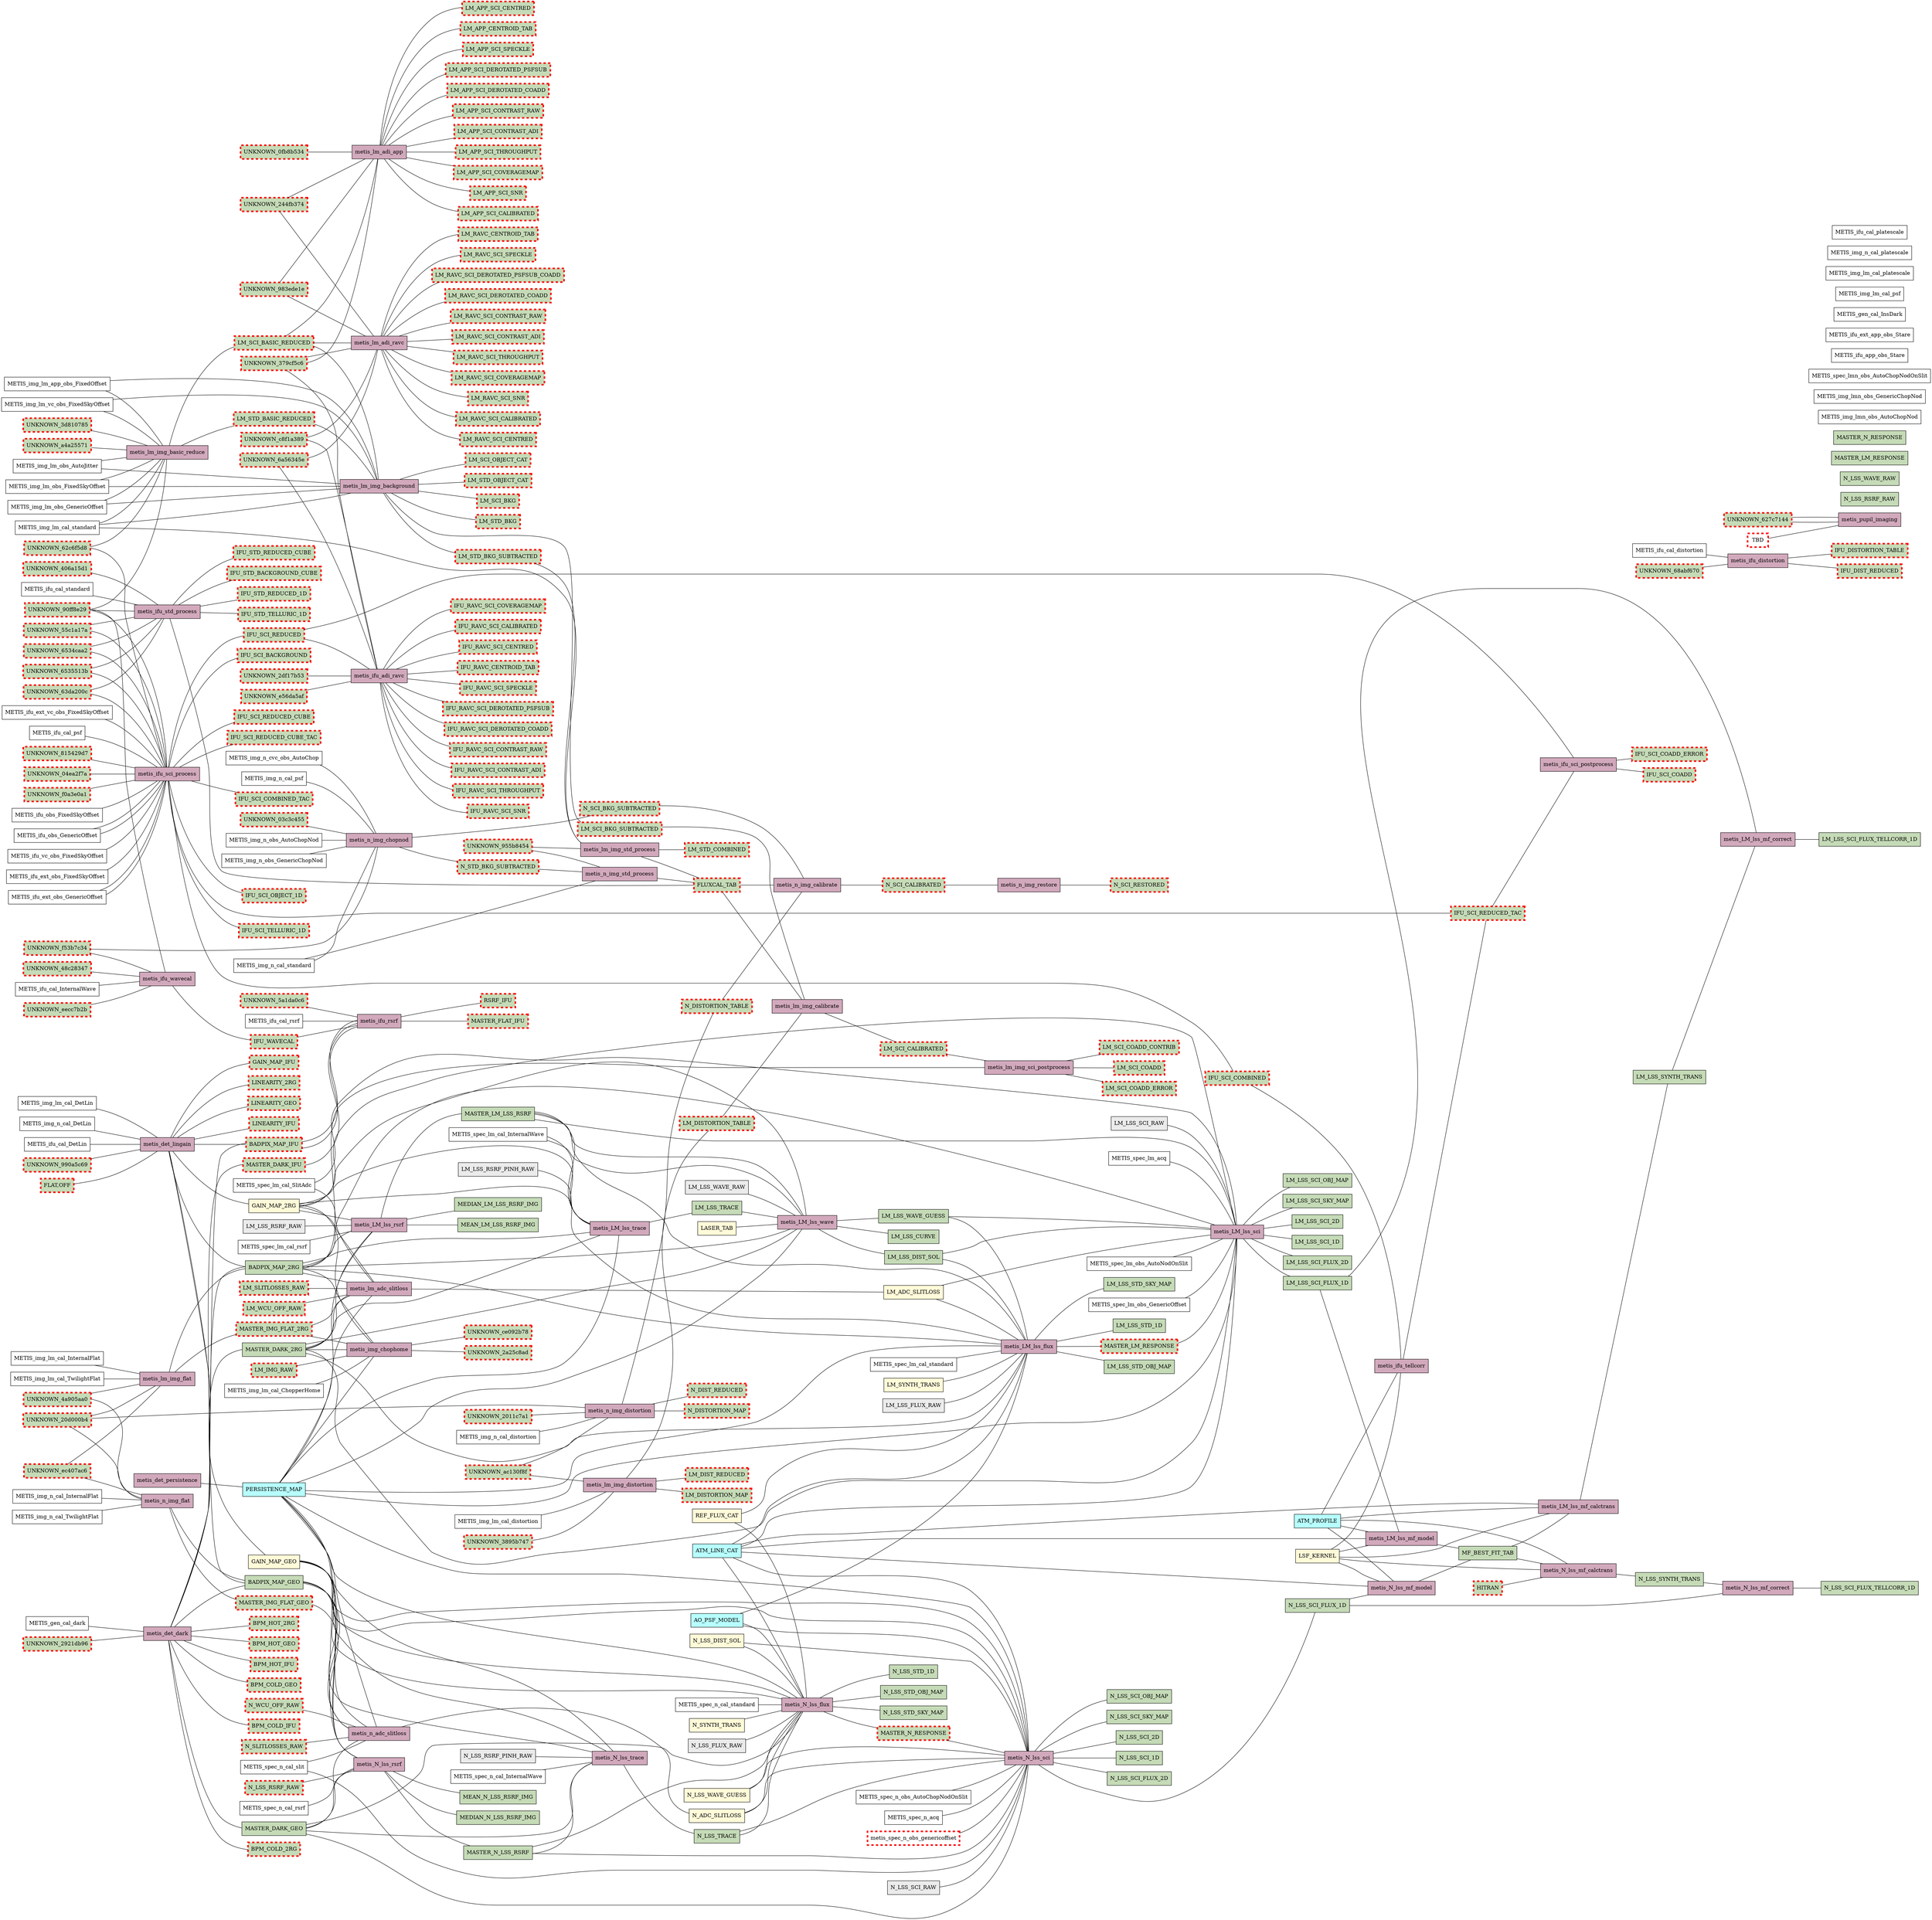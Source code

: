graph METISDPS {

    rankdir=RL

   "metis_lm_adi_ravc" [shape=box, fillcolor="#d2a9bc", style=filled, label="metis_lm_adi_ravc"];
   "metis_lm_adi_app" [shape=box, fillcolor="#d2a9bc", style=filled, label="metis_lm_adi_app"];
   "metis_ifu_adi_ravc" [shape=box, fillcolor="#d2a9bc", style=filled, label="metis_ifu_adi_ravc"];
   "metis_ifu_wavecal" [shape=box, fillcolor="#d2a9bc", style=filled, label="metis_ifu_wavecal"];
   "metis_ifu_rsrf" [shape=box, fillcolor="#d2a9bc", style=filled, label="metis_ifu_rsrf"];
   "metis_ifu_std_process" [shape=box, fillcolor="#d2a9bc", style=filled, label="metis_ifu_std_process"];
   "metis_ifu_sci_process" [shape=box, fillcolor="#d2a9bc", style=filled, label="metis_ifu_sci_process"];
   "metis_ifu_tellcorr" [shape=box, fillcolor="#d2a9bc", style=filled, label="metis_ifu_tellcorr"];
   "metis_ifu_sci_postprocess" [shape=box, fillcolor="#d2a9bc", style=filled, label="metis_ifu_sci_postprocess"];
   "metis_ifu_distortion" [shape=box, fillcolor="#d2a9bc", style=filled, label="metis_ifu_distortion"];
   "metis_lm_lss_rsrf" [shape=box, fillcolor="#d2a9bc", style=filled, label="metis_LM_lss_rsrf"];
   "metis_lm_lss_trace" [shape=box, fillcolor="#d2a9bc", style=filled, label="metis_LM_lss_trace"];
   "metis_lm_lss_wave" [shape=box, fillcolor="#d2a9bc", style=filled, label="metis_LM_lss_wave"];
   "metis_lm_lss_flux" [shape=box, fillcolor="#d2a9bc", style=filled, label="metis_LM_lss_flux"];
   "metis_lm_lss_sci" [shape=box, fillcolor="#d2a9bc", style=filled, label="metis_LM_lss_sci"];
   "metis_lm_lss_mf_model" [shape=box, fillcolor="#d2a9bc", style=filled, label="metis_LM_lss_mf_model"];
   "metis_lm_lss_mf_calctrans" [shape=box, fillcolor="#d2a9bc", style=filled, label="metis_LM_lss_mf_calctrans"];
   "metis_lm_lss_mf_correct" [shape=box, fillcolor="#d2a9bc", style=filled, label="metis_LM_lss_mf_correct"];
   "metis_pupil_imaging" [shape=box, fillcolor="#d2a9bc", style=filled, label="metis_pupil_imaging"];
   "metis_img_chophome" [shape=box, fillcolor="#d2a9bc", style=filled, label="metis_img_chophome"];
   "metis_lm_adc_slitloss" [shape=box, fillcolor="#d2a9bc", style=filled, label="metis_lm_adc_slitloss"];
   "metis_n_adc_slitloss" [shape=box, fillcolor="#d2a9bc", style=filled, label="metis_n_adc_slitloss"];
   "metis_det_lingain" [shape=box, fillcolor="#d2a9bc", style=filled, label="metis_det_lingain"];
   "metis_det_dark" [shape=box, fillcolor="#d2a9bc", style=filled, label="metis_det_dark"];
   "metis_det_persistence" [shape=box, fillcolor="#d2a9bc", style=filled, label="metis_det_persistence"];
   "metis_lm_img_flat" [shape=box, fillcolor="#d2a9bc", style=filled, label="metis_lm_img_flat"];
   "metis_lm_img_basic_reduce" [shape=box, fillcolor="#d2a9bc", style=filled, label="metis_lm_img_basic_reduce"];
   "metis_lm_img_background" [shape=box, fillcolor="#d2a9bc", style=filled, label="metis_lm_img_background"];
   "metis_lm_img_std_process" [shape=box, fillcolor="#d2a9bc", style=filled, label="metis_lm_img_std_process"];
   "metis_lm_img_calibrate" [shape=box, fillcolor="#d2a9bc", style=filled, label="metis_lm_img_calibrate"];
   "metis_lm_img_sci_postprocess" [shape=box, fillcolor="#d2a9bc", style=filled, label="metis_lm_img_sci_postprocess"];
   "metis_lm_img_distortion" [shape=box, fillcolor="#d2a9bc", style=filled, label="metis_lm_img_distortion"];
   "metis_n_img_flat" [shape=box, fillcolor="#d2a9bc", style=filled, label="metis_n_img_flat"];
   "metis_n_img_chopnod" [shape=box, fillcolor="#d2a9bc", style=filled, label="metis_n_img_chopnod"];
   "metis_n_img_std_process" [shape=box, fillcolor="#d2a9bc", style=filled, label="metis_n_img_std_process"];
   "metis_n_img_calibrate" [shape=box, fillcolor="#d2a9bc", style=filled, label="metis_n_img_calibrate"];
   "metis_n_img_restore" [shape=box, fillcolor="#d2a9bc", style=filled, label="metis_n_img_restore"];
   "metis_n_img_distortion" [shape=box, fillcolor="#d2a9bc", style=filled, label="metis_n_img_distortion"];
   "metis_n_lss_rsrf" [shape=box, fillcolor="#d2a9bc", style=filled, label="metis_N_lss_rsrf"];
   "metis_n_lss_trace" [shape=box, fillcolor="#d2a9bc", style=filled, label="metis_N_lss_trace"];
   "metis_n_lss_flux" [shape=box, fillcolor="#d2a9bc", style=filled, label="metis_N_lss_flux"];
   "metis_n_lss_sci" [shape=box, fillcolor="#d2a9bc", style=filled, label="metis_N_lss_sci"];
   "metis_n_lss_mf_model" [shape=box, fillcolor="#d2a9bc", style=filled, label="metis_N_lss_mf_model"];
   "metis_n_lss_mf_calctrans" [shape=box, fillcolor="#d2a9bc", style=filled, label="metis_N_lss_mf_calctrans"];
   "metis_n_lss_mf_correct" [shape=box, fillcolor="#d2a9bc", style=filled, label="metis_N_lss_mf_correct"];
   "persistence_map" [shape=box, fillcolor="#b7ffff", style=filled, label="PERSISTENCE_MAP"];
   "gain_map_2rg" [shape=box, fillcolor="#fffad8", style=filled, label="GAIN_MAP_2RG"];
   "gain_map_geo" [shape=box, fillcolor="#fffad8", style=filled, label="GAIN_MAP_GEO"];
   "atm_line_cat" [shape=box, fillcolor="#b7ffff", style=filled, label="ATM_LINE_CAT"];
   "ao_psf_model" [shape=box, fillcolor="#b7ffff", style=filled, label="AO_PSF_MODEL"];
   "atm_profile" [shape=box, fillcolor="#b7ffff", style=filled, label="ATM_PROFILE"];
   "laser_tab" [shape=box, fillcolor="#fffad8", style=filled, label="LASER_TAB"];
   "ref_flux_cat" [shape=box, fillcolor="#fffad8", style=filled, label="REF_FLUX_CAT"];
   "lm_adc_slitloss" [shape=box, fillcolor="#fffad8", style=filled, label="LM_ADC_SLITLOSS"];
   "n_adc_slitloss" [shape=box, fillcolor="#fffad8", style=filled, label="N_ADC_SLITLOSS"];
   "lsf_kernel" [shape=box, fillcolor="#fffad8", style=filled, label="LSF_KERNEL"];
   "n_lss_dist_sol" [shape=box, fillcolor="#fffad8", style=filled, label="N_LSS_DIST_SOL"];
   "n_lss_wave_guess" [shape=box, fillcolor="#fffad8", style=filled, label="N_LSS_WAVE_GUESS"];
   "lm_synth_trans" [shape=box, fillcolor="#fffad8", style=filled, label="LM_SYNTH_TRANS"];
   "n_synth_trans" [shape=box, fillcolor="#fffad8", style=filled, label="N_SYNTH_TRANS"];
   "master_dark_2rg" [shape=box, fillcolor="#c5dbb7", style=filled, label="MASTER_DARK_2RG"];
   "master_dark_geo" [shape=box, fillcolor="#c5dbb7", style=filled, label="MASTER_DARK_GEO"];
   "badpix_map_2rg" [shape=box, fillcolor="#c5dbb7", style=filled, label="BADPIX_MAP_2RG"];
   "badpix_map_geo" [shape=box, fillcolor="#c5dbb7", style=filled, label="BADPIX_MAP_GEO"];
   "lm_lss_rsrf_raw" [shape=box, fillcolor="#ebebeb", style=filled, label="LM_LSS_RSRF_RAW"];
   "lm_lss_rsrf_pinh_raw" [shape=box, fillcolor="#ebebeb", style=filled, label="LM_LSS_RSRF_PINH_RAW"];
   "lm_lss_wave_raw" [shape=box, fillcolor="#ebebeb", style=filled, label="LM_LSS_WAVE_RAW"];
   "lm_lss_flux_raw" [shape=box, fillcolor="#ebebeb", style=filled, label="LM_LSS_FLUX_RAW"];
   "lm_lss_sci_raw" [shape=box, fillcolor="#ebebeb", style=filled, label="LM_LSS_SCI_RAW"];
   "n\_lss_rsrf\_raw" [shape=box, fillcolor="#c5dbb7", style=filled, label="N\_LSS_RSRF\_RAW"];
   "n_lss_wave_raw" [shape=box, fillcolor="#c5dbb7", style=filled, label="N_LSS_WAVE_RAW"];
   "n_lss_rsrf_pinh_raw" [shape=box, fillcolor="#ebebeb", style=filled, label="N_LSS_RSRF_PINH_RAW"];
   "n_lss_flux_raw" [shape=box, fillcolor="#ebebeb", style=filled, label="N_LSS_FLUX_RAW"];
   "n_lss_sci_raw" [shape=box, fillcolor="#ebebeb", style=filled, label="N_LSS_SCI_RAW"];
   "master_lm_lss_rsrf" [shape=box, fillcolor="#c5dbb7", style=filled, label="MASTER_LM_LSS_RSRF"];
   "median_lm_lss_rsrf_img" [shape=box, fillcolor="#c5dbb7", style=filled, label="MEDIAN_LM_LSS_RSRF_IMG"];
   "mean_lm_lss_rsrf_img" [shape=box, fillcolor="#c5dbb7", style=filled, label="MEAN_LM_LSS_RSRF_IMG"];
   "master_n_lss_rsrf" [shape=box, fillcolor="#c5dbb7", style=filled, label="MASTER_N_LSS_RSRF"];
   "median_n_lss_rsrf_img" [shape=box, fillcolor="#c5dbb7", style=filled, label="MEDIAN_N_LSS_RSRF_IMG"];
   "mean_n_lss_rsrf_img" [shape=box, fillcolor="#c5dbb7", style=filled, label="MEAN_N_LSS_RSRF_IMG"];
   "lm_lss_trace" [shape=box, fillcolor="#c5dbb7", style=filled, label="LM_LSS_TRACE"];
   "n_lss_trace" [shape=box, fillcolor="#c5dbb7", style=filled, label="N_LSS_TRACE"];
   "lm_lss_curve" [shape=box, fillcolor="#c5dbb7", style=filled, label="LM_LSS_CURVE"];
   "lm_lss_dist_sol" [shape=box, fillcolor="#c5dbb7", style=filled, label="LM_LSS_DIST_SOL"];
   "lm_lss_wave_guess" [shape=box, fillcolor="#c5dbb7", style=filled, label="LM_LSS_WAVE_GUESS"];
   "lm_lss_std_obj_map" [shape=box, fillcolor="#c5dbb7", style=filled, label="LM_LSS_STD_OBJ_MAP"];
   "lm_lss_std_sky_map" [shape=box, fillcolor="#c5dbb7", style=filled, label="LM_LSS_STD_SKY_MAP"];
   "lm_lss_std_1d" [shape=box, fillcolor="#c5dbb7", style=filled, label="LM_LSS_STD_1D"];
   "n_lss_std_obj_map" [shape=box, fillcolor="#c5dbb7", style=filled, label="N_LSS_STD_OBJ_MAP"];
   "n_lss_std_sky_map" [shape=box, fillcolor="#c5dbb7", style=filled, label="N_LSS_STD_SKY_MAP"];
   "n_lss_std_1d" [shape=box, fillcolor="#c5dbb7", style=filled, label="N_LSS_STD_1D"];
   "lm_lss_sci_obj_map" [shape=box, fillcolor="#c5dbb7", style=filled, label="LM_LSS_SCI_OBJ_MAP"];
   "lm_lss_sci_sky_map" [shape=box, fillcolor="#c5dbb7", style=filled, label="LM_LSS_SCI_SKY_MAP"];
   "lm_lss_sci_2d" [shape=box, fillcolor="#c5dbb7", style=filled, label="LM_LSS_SCI_2D"];
   "lm_lss_sci_1d" [shape=box, fillcolor="#c5dbb7", style=filled, label="LM_LSS_SCI_1D"];
   "n_lss_sci_obj_map" [shape=box, fillcolor="#c5dbb7", style=filled, label="N_LSS_SCI_OBJ_MAP"];
   "n_lss_sci_sky_map" [shape=box, fillcolor="#c5dbb7", style=filled, label="N_LSS_SCI_SKY_MAP"];
   "n_lss_sci_2d" [shape=box, fillcolor="#c5dbb7", style=filled, label="N_LSS_SCI_2D"];
   "n_lss_sci_1d" [shape=box, fillcolor="#c5dbb7", style=filled, label="N_LSS_SCI_1D"];
   "master\_lm\_response" [shape=box, fillcolor="#c5dbb7", style=filled, label="MASTER\_LM\_RESPONSE"];
   "master\_n_response" [shape=box, fillcolor="#c5dbb7", style=filled, label="MASTER\_N_RESPONSE"];
   "mf_best_fit_tab" [shape=box, fillcolor="#c5dbb7", style=filled, label="MF_BEST_FIT_TAB"];
   "lm_lss_synth_trans" [shape=box, fillcolor="#c5dbb7", style=filled, label="LM_LSS_SYNTH_TRANS"];
   "n_lss_synth_trans" [shape=box, fillcolor="#c5dbb7", style=filled, label="N_LSS_SYNTH_TRANS"];
   "lm_lss_sci_flux_2d" [shape=box, fillcolor="#c5dbb7", style=filled, label="LM_LSS_SCI_FLUX_2D"];
   "n_lss_sci_flux_2d" [shape=box, fillcolor="#c5dbb7", style=filled, label="N_LSS_SCI_FLUX_2D"];
   "lm_lss_sci_flux_1d" [shape=box, fillcolor="#c5dbb7", style=filled, label="LM_LSS_SCI_FLUX_1D"];
   "n_lss_sci_flux_1d" [shape=box, fillcolor="#c5dbb7", style=filled, label="N_LSS_SCI_FLUX_1D"];
   "lm_lss_sci_flux_tellcorr_1d" [shape=box, fillcolor="#c5dbb7", style=filled, label="LM_LSS_SCI_FLUX_TELLCORR_1D"];
   "n_lss_sci_flux_tellcorr_1d" [shape=box, fillcolor="#c5dbb7", style=filled, label="N_LSS_SCI_FLUX_TELLCORR_1D"];
   "metis_spec_lm_acq" [shape=box, fillcolor="white", style=filled, label="METIS_spec_lm_acq"];
   "metis_spec_n_acq" [shape=box, fillcolor="white", style=filled, label="METIS_spec_n_acq"];
   "metis_img_lm_obs_autojitter" [shape=box, fillcolor="white", style=filled, label="METIS_img_lm_obs_AutoJitter"];
   "metis_img_lm_obs_fixedskyoffset" [shape=box, fillcolor="white", style=filled, label="METIS_img_lm_obs_FixedSkyOffset"];
   "metis_img_lm_obs_genericoffset" [shape=box, fillcolor="white", style=filled, label="METIS_img_lm_obs_GenericOffset"];
   "metis_img_lm_app_obs_fixedoffset" [shape=box, fillcolor="white", style=filled, label="METIS_img_lm_app_obs_FixedOffset"];
   "metis_img_lm_vc_obs_fixedskyoffset" [shape=box, fillcolor="white", style=filled, label="METIS_img_lm_vc_obs_FixedSkyOffset"];
   "metis_img_n_obs_autochopnod" [shape=box, fillcolor="white", style=filled, label="METIS_img_n_obs_AutoChopNod"];
   "metis_img_n_obs_genericchopnod" [shape=box, fillcolor="white", style=filled, label="METIS_img_n_obs_GenericChopNod"];
   "metis_img_n_cvc_obs_autochop" [shape=box, fillcolor="white", style=filled, label="METIS_img_n_cvc_obs_AutoChop"];
   "metis_img_lmn_obs_autochopnod" [shape=box, fillcolor="white", style=filled, label="METIS_img_lmn_obs_AutoChopNod"];
   "metis_img_lmn_obs_genericchopnod" [shape=box, fillcolor="white", style=filled, label="METIS_img_lmn_obs_GenericChopNod"];
   "metis_spec_lm_obs_autonodonslit" [shape=box, fillcolor="white", style=filled, label="METIS_spec_lm_obs_AutoNodOnSlit"];
   "metis_spec_lm_obs_genericoffset" [shape=box, fillcolor="white", style=filled, label="METIS_spec_lm_obs_GenericOffset"];
   "metis_spec_n_obs_autochopnodonslit" [shape=box, fillcolor="white", style=filled, label="METIS_spec_n_obs_AutoChopNodOnSlit"];
   "metis_spec_lmn_obs_autochopnodonslit" [shape=box, fillcolor="white", style=filled, label="METIS_spec_lmn_obs_AutoChopNodOnSlit"];
   "metis_ifu_obs_fixedskyoffset" [shape=box, fillcolor="white", style=filled, label="METIS_ifu_obs_FixedSkyOffset"];
   "metis_ifu_obs_genericoffset" [shape=box, fillcolor="white", style=filled, label="METIS_ifu_obs_GenericOffset"];
   "metis_ifu_app_obs_stare" [shape=box, fillcolor="white", style=filled, label="METIS_ifu_app_obs_Stare"];
   "metis_ifu_vc_obs_fixedskyoffset" [shape=box, fillcolor="white", style=filled, label="METIS_ifu_vc_obs_FixedSkyOffset"];
   "metis_ifu_ext_obs_fixedskyoffset" [shape=box, fillcolor="white", style=filled, label="METIS_ifu_ext_obs_FixedSkyOffset"];
   "metis_ifu_ext_obs_genericoffset" [shape=box, fillcolor="white", style=filled, label="METIS_ifu_ext_obs_GenericOffset"];
   "metis_ifu_ext_app_obs_stare" [shape=box, fillcolor="white", style=filled, label="METIS_ifu_ext_app_obs_Stare"];
   "metis_ifu_ext_vc_obs_fixedskyoffset" [shape=box, fillcolor="white", style=filled, label="METIS_ifu_ext_vc_obs_FixedSkyOffset"];
   "metis_img_lm_cal_chopperhome" [shape=box, fillcolor="white", style=filled, label="METIS_img_lm_cal_ChopperHome"];
   "metis_gen_cal_dark" [shape=box, fillcolor="white", style=filled, label="METIS_gen_cal_dark"];
   "metis_gen_cal_insdark" [shape=box, fillcolor="white", style=filled, label="METIS_gen_cal_InsDark"];
   "metis_img_lm_cal_internalflat" [shape=box, fillcolor="white", style=filled, label="METIS_img_lm_cal_InternalFlat"];
   "metis_img_n_cal_internalflat" [shape=box, fillcolor="white", style=filled, label="METIS_img_n_cal_InternalFlat"];
   "metis_img_lm_cal_twilightflat" [shape=box, fillcolor="white", style=filled, label="METIS_img_lm_cal_TwilightFlat"];
   "metis_img_n_cal_twilightflat" [shape=box, fillcolor="white", style=filled, label="METIS_img_n_cal_TwilightFlat"];
   "metis_spec_lm_cal_slitadc" [shape=box, fillcolor="white", style=filled, label="METIS_spec_lm_cal_SlitAdc"];
   "metis_spec_n_cal_slit" [shape=box, fillcolor="white", style=filled, label="METIS_spec_n_cal_slit"];
   "metis_spec_lm_cal_internalwave" [shape=box, fillcolor="white", style=filled, label="METIS_spec_lm_cal_InternalWave"];
   "metis_spec_n_cal_internalwave" [shape=box, fillcolor="white", style=filled, label="METIS_spec_n_cal_InternalWave"];
   "metis_ifu_cal_internalwave" [shape=box, fillcolor="white", style=filled, label="METIS_ifu_cal_InternalWave"];
   "metis_ifu_cal_rsrf" [shape=box, fillcolor="white", style=filled, label="METIS_ifu_cal_rsrf"];
   "metis_spec_lm_cal_rsrf" [shape=box, fillcolor="white", style=filled, label="METIS_spec_lm_cal_rsrf"];
   "metis_spec_n_cal_rsrf" [shape=box, fillcolor="white", style=filled, label="METIS_spec_n_cal_rsrf"];
   "metis_img_lm_cal_standard" [shape=box, fillcolor="white", style=filled, label="METIS_img_lm_cal_standard"];
   "metis_img_n_cal_standard" [shape=box, fillcolor="white", style=filled, label="METIS_img_n_cal_standard"];
   "metis_spec_lm_cal_standard" [shape=box, fillcolor="white", style=filled, label="METIS_spec_lm_cal_standard"];
   "metis_spec_n_cal_standard" [shape=box, fillcolor="white", style=filled, label="METIS_spec_n_cal_standard"];
   "metis_ifu_cal_standard" [shape=box, fillcolor="white", style=filled, label="METIS_ifu_cal_standard"];
   "metis_img_lm_cal_psf" [shape=box, fillcolor="white", style=filled, label="METIS_img_lm_cal_psf"];
   "metis_img_n_cal_psf" [shape=box, fillcolor="white", style=filled, label="METIS_img_n_cal_psf"];
   "metis_ifu_cal_psf" [shape=box, fillcolor="white", style=filled, label="METIS_ifu_cal_psf"];
   "metis_img_lm_cal_platescale" [shape=box, fillcolor="white", style=filled, label="METIS_img_lm_cal_platescale"];
   "metis_img_n_cal_platescale" [shape=box, fillcolor="white", style=filled, label="METIS_img_n_cal_platescale"];
   "metis_ifu_cal_platescale" [shape=box, fillcolor="white", style=filled, label="METIS_ifu_cal_platescale"];
   "metis_img_lm_cal_distortion" [shape=box, fillcolor="white", style=filled, label="METIS_img_lm_cal_distortion"];
   "metis_img_n_cal_distortion" [shape=box, fillcolor="white", style=filled, label="METIS_img_n_cal_distortion"];
   "metis_ifu_cal_distortion" [shape=box, fillcolor="white", style=filled, label="METIS_ifu_cal_distortion"];
   "metis_img_lm_cal_detlin" [shape=box, fillcolor="white", style=filled, label="METIS_img_lm_cal_DetLin"];
   "metis_img_n_cal_detlin" [shape=box, fillcolor="white", style=filled, label="METIS_img_n_cal_DetLin"];
   "metis_ifu_cal_detlin" [shape=box, fillcolor="white", style=filled, label="METIS_ifu_cal_DetLin"];
   "lm_sci_basic_reduced" [shape=box, fillcolor="#c5dbb7", color=red, style="filled,dashed", penwidth="4.0", label="LM_SCI_BASIC_REDUCED"];
   "unknown_983ede1e" [shape=box, fillcolor="#c5dbb7", color=red, style="filled,dashed", penwidth="4.0", label="UNKNOWN_983ede1e"];
   "unknown_244fb374" [shape=box, fillcolor="#c5dbb7", color=red, style="filled,dashed", penwidth="4.0", label="UNKNOWN_244fb374"];
   "unknown_c8f1a389" [shape=box, fillcolor="#c5dbb7", color=red, style="filled,dashed", penwidth="4.0", label="UNKNOWN_c8f1a389"];
   "unknown_6a56345e" [shape=box, fillcolor="#c5dbb7", color=red, style="filled,dashed", penwidth="4.0", label="UNKNOWN_6a56345e"];
   "unknown_379cf5c6" [shape=box, fillcolor="#c5dbb7", color=red, style="filled,dashed", penwidth="4.0", label="UNKNOWN_379cf5c6"];
   "lm_ravc_sci_calibrated" [shape=box, fillcolor="#c5dbb7", color=red, style="filled,dashed", penwidth="4.0", label="LM_RAVC_SCI_CALIBRATED"];
   "lm_ravc_sci_centred" [shape=box, fillcolor="#c5dbb7", color=red, style="filled,dashed", penwidth="4.0", label="LM_RAVC_SCI_CENTRED"];
   "lm_ravc_centroid_tab" [shape=box, fillcolor="#c5dbb7", color=red, style="filled,dashed", penwidth="4.0", label="LM_RAVC_CENTROID_TAB"];
   "lm_ravc_sci_speckle" [shape=box, fillcolor="#c5dbb7", color=red, style="filled,dashed", penwidth="4.0", label="LM_RAVC_SCI_SPECKLE"];
   "lm_ravc_sci_derotated_psfsub_coadd" [shape=box, fillcolor="#c5dbb7", color=red, style="filled,dashed", penwidth="4.0", label="LM_RAVC_SCI_DEROTATED_PSFSUB_COADD"];
   "lm_ravc_sci_derotated_coadd" [shape=box, fillcolor="#c5dbb7", color=red, style="filled,dashed", penwidth="4.0", label="LM_RAVC_SCI_DEROTATED_COADD"];
   "lm_ravc_sci_contrast_raw" [shape=box, fillcolor="#c5dbb7", color=red, style="filled,dashed", penwidth="4.0", label="LM_RAVC_SCI_CONTRAST_RAW"];
   "lm_ravc_sci_contrast_adi" [shape=box, fillcolor="#c5dbb7", color=red, style="filled,dashed", penwidth="4.0", label="LM_RAVC_SCI_CONTRAST_ADI"];
   "lm_ravc_sci_throughput" [shape=box, fillcolor="#c5dbb7", color=red, style="filled,dashed", penwidth="4.0", label="LM_RAVC_SCI_THROUGHPUT"];
   "lm_ravc_sci_coveragemap" [shape=box, fillcolor="#c5dbb7", color=red, style="filled,dashed", penwidth="4.0", label="LM_RAVC_SCI_COVERAGEMAP"];
   "lm_ravc_sci_snr" [shape=box, fillcolor="#c5dbb7", color=red, style="filled,dashed", penwidth="4.0", label="LM_RAVC_SCI_SNR"];
   "lm_sci_basic_reduced" [shape=box, fillcolor="#c5dbb7", color=red, style="filled,dashed", penwidth="4.0", label="LM_SCI_BASIC_REDUCED"];
   "unknown_983ede1e" [shape=box, fillcolor="#c5dbb7", color=red, style="filled,dashed", penwidth="4.0", label="UNKNOWN_983ede1e"];
   "unknown_244fb374" [shape=box, fillcolor="#c5dbb7", color=red, style="filled,dashed", penwidth="4.0", label="UNKNOWN_244fb374"];
   "unknown_0fb8b534" [shape=box, fillcolor="#c5dbb7", color=red, style="filled,dashed", penwidth="4.0", label="UNKNOWN_0fb8b534"];
   "unknown_379cf5c6" [shape=box, fillcolor="#c5dbb7", color=red, style="filled,dashed", penwidth="4.0", label="UNKNOWN_379cf5c6"];
   "lm_app_sci_calibrated" [shape=box, fillcolor="#c5dbb7", color=red, style="filled,dashed", penwidth="4.0", label="LM_APP_SCI_CALIBRATED"];
   "lm_app_sci_centred" [shape=box, fillcolor="#c5dbb7", color=red, style="filled,dashed", penwidth="4.0", label="LM_APP_SCI_CENTRED"];
   "lm_app_centroid_tab" [shape=box, fillcolor="#c5dbb7", color=red, style="filled,dashed", penwidth="4.0", label="LM_APP_CENTROID_TAB"];
   "lm_app_sci_speckle" [shape=box, fillcolor="#c5dbb7", color=red, style="filled,dashed", penwidth="4.0", label="LM_APP_SCI_SPECKLE"];
   "lm_app_sci_derotated_psfsub" [shape=box, fillcolor="#c5dbb7", color=red, style="filled,dashed", penwidth="4.0", label="LM_APP_SCI_DEROTATED_PSFSUB"];
   "lm_app_sci_derotated_coadd" [shape=box, fillcolor="#c5dbb7", color=red, style="filled,dashed", penwidth="4.0", label="LM_APP_SCI_DEROTATED_COADD"];
   "lm_app_sci_contrast_raw" [shape=box, fillcolor="#c5dbb7", color=red, style="filled,dashed", penwidth="4.0", label="LM_APP_SCI_CONTRAST_RAW"];
   "lm_app_sci_contrast_adi" [shape=box, fillcolor="#c5dbb7", color=red, style="filled,dashed", penwidth="4.0", label="LM_APP_SCI_CONTRAST_ADI"];
   "lm_app_sci_throughput" [shape=box, fillcolor="#c5dbb7", color=red, style="filled,dashed", penwidth="4.0", label="LM_APP_SCI_THROUGHPUT"];
   "lm_app_sci_coveragemap" [shape=box, fillcolor="#c5dbb7", color=red, style="filled,dashed", penwidth="4.0", label="LM_APP_SCI_COVERAGEMAP"];
   "lm_app_sci_snr" [shape=box, fillcolor="#c5dbb7", color=red, style="filled,dashed", penwidth="4.0", label="LM_APP_SCI_SNR"];
   "ifu_sci_reduced" [shape=box, fillcolor="#c5dbb7", color=red, style="filled,dashed", penwidth="4.0", label="IFU_SCI_REDUCED"];
   "unknown_e56da5af" [shape=box, fillcolor="#c5dbb7", color=red, style="filled,dashed", penwidth="4.0", label="UNKNOWN_e56da5af"];
   "unknown_2df17b53" [shape=box, fillcolor="#c5dbb7", color=red, style="filled,dashed", penwidth="4.0", label="UNKNOWN_2df17b53"];
   "unknown_c8f1a389" [shape=box, fillcolor="#c5dbb7", color=red, style="filled,dashed", penwidth="4.0", label="UNKNOWN_c8f1a389"];
   "unknown_6a56345e" [shape=box, fillcolor="#c5dbb7", color=red, style="filled,dashed", penwidth="4.0", label="UNKNOWN_6a56345e"];
   "unknown_379cf5c6" [shape=box, fillcolor="#c5dbb7", color=red, style="filled,dashed", penwidth="4.0", label="UNKNOWN_379cf5c6"];
   "ifu_ravc_sci_calibrated" [shape=box, fillcolor="#c5dbb7", color=red, style="filled,dashed", penwidth="4.0", label="IFU_RAVC_SCI_CALIBRATED"];
   "ifu_ravc_sci_centred" [shape=box, fillcolor="#c5dbb7", color=red, style="filled,dashed", penwidth="4.0", label="IFU_RAVC_SCI_CENTRED"];
   "ifu_ravc_centroid_tab" [shape=box, fillcolor="#c5dbb7", color=red, style="filled,dashed", penwidth="4.0", label="IFU_RAVC_CENTROID_TAB"];
   "ifu_ravc_sci_speckle" [shape=box, fillcolor="#c5dbb7", color=red, style="filled,dashed", penwidth="4.0", label="IFU_RAVC_SCI_SPECKLE"];
   "ifu_ravc_sci_derotated_psfsub" [shape=box, fillcolor="#c5dbb7", color=red, style="filled,dashed", penwidth="4.0", label="IFU_RAVC_SCI_DEROTATED_PSFSUB"];
   "ifu_ravc_sci_derotated_coadd" [shape=box, fillcolor="#c5dbb7", color=red, style="filled,dashed", penwidth="4.0", label="IFU_RAVC_SCI_DEROTATED_COADD"];
   "ifu_ravc_sci_contrast_raw" [shape=box, fillcolor="#c5dbb7", color=red, style="filled,dashed", penwidth="4.0", label="IFU_RAVC_SCI_CONTRAST_RAW"];
   "ifu_ravc_sci_contrast_adi" [shape=box, fillcolor="#c5dbb7", color=red, style="filled,dashed", penwidth="4.0", label="IFU_RAVC_SCI_CONTRAST_ADI"];
   "ifu_ravc_sci_throughput" [shape=box, fillcolor="#c5dbb7", color=red, style="filled,dashed", penwidth="4.0", label="IFU_RAVC_SCI_THROUGHPUT"];
   "ifu_ravc_sci_snr" [shape=box, fillcolor="#c5dbb7", color=red, style="filled,dashed", penwidth="4.0", label="IFU_RAVC_SCI_SNR"];
   "ifu_ravc_sci_coveragemap" [shape=box, fillcolor="#c5dbb7", color=red, style="filled,dashed", penwidth="4.0", label="IFU_RAVC_SCI_COVERAGEMAP"];
   "unknown_eecc7b2b" [shape=box, fillcolor="#c5dbb7", color=red, style="filled,dashed", penwidth="4.0", label="UNKNOWN_eecc7b2b"];
   "unknown_90ff8e29" [shape=box, fillcolor="#c5dbb7", color=red, style="filled,dashed", penwidth="4.0", label="UNKNOWN_90ff8e29"];
   "unknown_f53b7c34" [shape=box, fillcolor="#c5dbb7", color=red, style="filled,dashed", penwidth="4.0", label="UNKNOWN_f53b7c34"];
   "unknown_48c28347" [shape=box, fillcolor="#c5dbb7", color=red, style="filled,dashed", penwidth="4.0", label="UNKNOWN_48c28347"];
   "ifu_wavecal" [shape=box, fillcolor="#c5dbb7", color=red, style="filled,dashed", penwidth="4.0", label="IFU_WAVECAL"];
   "unknown_5a1da0c6" [shape=box, fillcolor="#c5dbb7", color=red, style="filled,dashed", penwidth="4.0", label="UNKNOWN_5a1da0c6"];
   "master_dark_ifu" [shape=box, fillcolor="#c5dbb7", color=red, style="filled,dashed", penwidth="4.0", label="MASTER_DARK_IFU"];
   "badpix_map_ifu" [shape=box, fillcolor="#c5dbb7", color=red, style="filled,dashed", penwidth="4.0", label="BADPIX_MAP_IFU"];
   "ifu_wavecal" [shape=box, fillcolor="#c5dbb7", color=red, style="filled,dashed", penwidth="4.0", label="IFU_WAVECAL"];
   "master_flat_ifu" [shape=box, fillcolor="#c5dbb7", color=red, style="filled,dashed", penwidth="4.0", label="MASTER_FLAT_IFU"];
   "rsrf_ifu" [shape=box, fillcolor="#c5dbb7", color=red, style="filled,dashed", penwidth="4.0", label="RSRF_IFU"];
   "badpix_map_ifu" [shape=box, fillcolor="#c5dbb7", color=red, style="filled,dashed", penwidth="4.0", label="BADPIX_MAP_IFU"];
   "unknown_406a15d1" [shape=box, fillcolor="#c5dbb7", color=red, style="filled,dashed", penwidth="4.0", label="UNKNOWN_406a15d1"];
   "unknown_90ff8e29" [shape=box, fillcolor="#c5dbb7", color=red, style="filled,dashed", penwidth="4.0", label="UNKNOWN_90ff8e29"];
   "unknown_63da200c" [shape=box, fillcolor="#c5dbb7", color=red, style="filled,dashed", penwidth="4.0", label="UNKNOWN_63da200c"];
   "unknown_55c1a17a" [shape=box, fillcolor="#c5dbb7", color=red, style="filled,dashed", penwidth="4.0", label="UNKNOWN_55c1a17a"];
   "unknown_6534caa2" [shape=box, fillcolor="#c5dbb7", color=red, style="filled,dashed", penwidth="4.0", label="UNKNOWN_6534caa2"];
   "unknown_6535513b" [shape=box, fillcolor="#c5dbb7", color=red, style="filled,dashed", penwidth="4.0", label="UNKNOWN_6535513b"];
   "ifu_std_reduced_cube" [shape=box, fillcolor="#c5dbb7", color=red, style="filled,dashed", penwidth="4.0", label="IFU_STD_REDUCED_CUBE"];
   "ifu_std_background_cube" [shape=box, fillcolor="#c5dbb7", color=red, style="filled,dashed", penwidth="4.0", label="IFU_STD_BACKGROUND_CUBE"];
   "ifu_std_reduced_1d" [shape=box, fillcolor="#c5dbb7", color=red, style="filled,dashed", penwidth="4.0", label="IFU_STD_REDUCED_1D"];
   "ifu_std_telluric_1d" [shape=box, fillcolor="#c5dbb7", color=red, style="filled,dashed", penwidth="4.0", label="IFU_STD_TELLURIC_1D"];
   "fluxcal_tab" [shape=box, fillcolor="#c5dbb7", color=red, style="filled,dashed", penwidth="4.0", label="FLUXCAL_TAB"];
   "unknown_815429d7" [shape=box, fillcolor="#c5dbb7", color=red, style="filled,dashed", penwidth="4.0", label="UNKNOWN_815429d7"];
   "unknown_62c6f5d8" [shape=box, fillcolor="#c5dbb7", color=red, style="filled,dashed", penwidth="4.0", label="UNKNOWN_62c6f5d8"];
   "unknown_90ff8e29" [shape=box, fillcolor="#c5dbb7", color=red, style="filled,dashed", penwidth="4.0", label="UNKNOWN_90ff8e29"];
   "unknown_63da200c" [shape=box, fillcolor="#c5dbb7", color=red, style="filled,dashed", penwidth="4.0", label="UNKNOWN_63da200c"];
   "unknown_55c1a17a" [shape=box, fillcolor="#c5dbb7", color=red, style="filled,dashed", penwidth="4.0", label="UNKNOWN_55c1a17a"];
   "unknown_6534caa2" [shape=box, fillcolor="#c5dbb7", color=red, style="filled,dashed", penwidth="4.0", label="UNKNOWN_6534caa2"];
   "unknown_04ea2f7a" [shape=box, fillcolor="#c5dbb7", color=red, style="filled,dashed", penwidth="4.0", label="UNKNOWN_04ea2f7a"];
   "unknown_6535513b" [shape=box, fillcolor="#c5dbb7", color=red, style="filled,dashed", penwidth="4.0", label="UNKNOWN_6535513b"];
   "unknown_f0a3e0a1" [shape=box, fillcolor="#c5dbb7", color=red, style="filled,dashed", penwidth="4.0", label="UNKNOWN_f0a3e0a1"];
   "ifu_sci_reduced" [shape=box, fillcolor="#c5dbb7", color=red, style="filled,dashed", penwidth="4.0", label="IFU_SCI_REDUCED"];
   "ifu_sci_reduced_tac" [shape=box, fillcolor="#c5dbb7", color=red, style="filled,dashed", penwidth="4.0", label="IFU_SCI_REDUCED_TAC"];
   "ifu_sci_background" [shape=box, fillcolor="#c5dbb7", color=red, style="filled,dashed", penwidth="4.0", label="IFU_SCI_BACKGROUND"];
   "ifu_sci_reduced_cube" [shape=box, fillcolor="#c5dbb7", color=red, style="filled,dashed", penwidth="4.0", label="IFU_SCI_REDUCED_CUBE"];
   "ifu_sci_reduced_cube_tac" [shape=box, fillcolor="#c5dbb7", color=red, style="filled,dashed", penwidth="4.0", label="IFU_SCI_REDUCED_CUBE_TAC"];
   "ifu_sci_combined" [shape=box, fillcolor="#c5dbb7", color=red, style="filled,dashed", penwidth="4.0", label="IFU_SCI_COMBINED"];
   "ifu_sci_combined_tac" [shape=box, fillcolor="#c5dbb7", color=red, style="filled,dashed", penwidth="4.0", label="IFU_SCI_COMBINED_TAC"];
   "ifu_sci_object_1d" [shape=box, fillcolor="#c5dbb7", color=red, style="filled,dashed", penwidth="4.0", label="IFU_SCI_OBJECT_1D"];
   "ifu_sci_telluric_1d" [shape=box, fillcolor="#c5dbb7", color=red, style="filled,dashed", penwidth="4.0", label="IFU_SCI_TELLURIC_1D"];
   "ifu_sci_combined" [shape=box, fillcolor="#c5dbb7", color=red, style="filled,dashed", penwidth="4.0", label="IFU_SCI_COMBINED"];
   "ifu_sci_reduced_tac" [shape=box, fillcolor="#c5dbb7", color=red, style="filled,dashed", penwidth="4.0", label="IFU_SCI_REDUCED_TAC"];
   "ifu_sci_reduced" [shape=box, fillcolor="#c5dbb7", color=red, style="filled,dashed", penwidth="4.0", label="IFU_SCI_REDUCED"];
   "ifu_sci_reduced_tac" [shape=box, fillcolor="#c5dbb7", color=red, style="filled,dashed", penwidth="4.0", label="IFU_SCI_REDUCED_TAC"];
   "ifu_sci_coadd" [shape=box, fillcolor="#c5dbb7", color=red, style="filled,dashed", penwidth="4.0", label="IFU_SCI_COADD"];
   "ifu_sci_coadd_error" [shape=box, fillcolor="#c5dbb7", color=red, style="filled,dashed", penwidth="4.0", label="IFU_SCI_COADD_ERROR"];
   "unknown_68abf670" [shape=box, fillcolor="#c5dbb7", color=red, style="filled,dashed", penwidth="4.0", label="UNKNOWN_68abf670"];
   "ifu_distortion_table" [shape=box, fillcolor="#c5dbb7", color=red, style="filled,dashed", penwidth="4.0", label="IFU_DISTORTION_TABLE"];
   "ifu_dist_reduced" [shape=box, fillcolor="#c5dbb7", color=red, style="filled,dashed", penwidth="4.0", label="IFU_DIST_REDUCED"];
   "master_lm_response" [shape=box, fillcolor="#c5dbb7", color=red, style="filled,dashed", penwidth="4.0", label="MASTER_LM_RESPONSE"];
   "master_lm_response" [shape=box, fillcolor="#c5dbb7", color=red, style="filled,dashed", penwidth="4.0", label="MASTER_LM_RESPONSE"];
   "unknown_627c7144" [shape=box, fillcolor="#c5dbb7", color=red, style="filled,dashed", penwidth="4.0", label="UNKNOWN_627c7144"];
   "unknown_627c7144" [shape=box, fillcolor="#c5dbb7", color=red, style="filled,dashed", penwidth="4.0", label="UNKNOWN_627c7144"];
   "lm_img_raw" [shape=box, fillcolor="#c5dbb7", color=red, style="filled,dashed", penwidth="4.0", label="LM_IMG_RAW"];
   "master_img_flat_2rg" [shape=box, fillcolor="#c5dbb7", color=red, style="filled,dashed", penwidth="4.0", label="MASTER_IMG_FLAT_2RG"];
   "unknown_ce092b78" [shape=box, fillcolor="#c5dbb7", color=red, style="filled,dashed", penwidth="4.0", label="UNKNOWN_ce092b78"];
   "unknown_2a25c8ad" [shape=box, fillcolor="#c5dbb7", color=red, style="filled,dashed", penwidth="4.0", label="UNKNOWN_2a25c8ad"];
   "lm_slitlosses_raw" [shape=box, fillcolor="#c5dbb7", color=red, style="filled,dashed", penwidth="4.0", label="LM_SLITLOSSES_RAW"];
   "lm_wcu_off_raw" [shape=box, fillcolor="#c5dbb7", color=red, style="filled,dashed", penwidth="4.0", label="LM_WCU_OFF_RAW"];
   "master_img_flat_2rg" [shape=box, fillcolor="#c5dbb7", color=red, style="filled,dashed", penwidth="4.0", label="MASTER_IMG_FLAT_2RG"];
   "n_slitlosses_raw" [shape=box, fillcolor="#c5dbb7", color=red, style="filled,dashed", penwidth="4.0", label="N_SLITLOSSES_RAW"];
   "n_wcu_off_raw" [shape=box, fillcolor="#c5dbb7", color=red, style="filled,dashed", penwidth="4.0", label="N_WCU_OFF_RAW"];
   "master_img_flat_geo" [shape=box, fillcolor="#c5dbb7", color=red, style="filled,dashed", penwidth="4.0", label="MASTER_IMG_FLAT_GEO"];
   "unknown_990a5c69" [shape=box, fillcolor="#c5dbb7", color=red, style="filled,dashed", penwidth="4.0", label="UNKNOWN_990a5c69"];
   "flat,off" [shape=box, fillcolor="#c5dbb7", color=red, style="filled,dashed", penwidth="4.0", label="FLAT,OFF"];
   "gain_map_ifu" [shape=box, fillcolor="#c5dbb7", color=red, style="filled,dashed", penwidth="4.0", label="GAIN_MAP_IFU"];
   "linearity_2rg" [shape=box, fillcolor="#c5dbb7", color=red, style="filled,dashed", penwidth="4.0", label="LINEARITY_2RG"];
   "linearity_geo" [shape=box, fillcolor="#c5dbb7", color=red, style="filled,dashed", penwidth="4.0", label="LINEARITY_GEO"];
   "linearity_ifu" [shape=box, fillcolor="#c5dbb7", color=red, style="filled,dashed", penwidth="4.0", label="LINEARITY_IFU"];
   "badpix_map_ifu" [shape=box, fillcolor="#c5dbb7", color=red, style="filled,dashed", penwidth="4.0", label="BADPIX_MAP_IFU"];
   "unknown_2921db96" [shape=box, fillcolor="#c5dbb7", color=red, style="filled,dashed", penwidth="4.0", label="UNKNOWN_2921db96"];
   "master_dark_ifu" [shape=box, fillcolor="#c5dbb7", color=red, style="filled,dashed", penwidth="4.0", label="MASTER_DARK_IFU"];
   "bpm_cold_2rg" [shape=box, fillcolor="#c5dbb7", color=red, style="filled,dashed", penwidth="4.0", label="BPM_COLD_2RG"];
   "bpm_cold_geo" [shape=box, fillcolor="#c5dbb7", color=red, style="filled,dashed", penwidth="4.0", label="BPM_COLD_GEO"];
   "bpm_cold_ifu" [shape=box, fillcolor="#c5dbb7", color=red, style="filled,dashed", penwidth="4.0", label="BPM_COLD_IFU"];
   "bpm_hot_2rg" [shape=box, fillcolor="#c5dbb7", color=red, style="filled,dashed", penwidth="4.0", label="BPM_HOT_2RG"];
   "bpm_hot_geo" [shape=box, fillcolor="#c5dbb7", color=red, style="filled,dashed", penwidth="4.0", label="BPM_HOT_GEO"];
   "bpm_hot_ifu" [shape=box, fillcolor="#c5dbb7", color=red, style="filled,dashed", penwidth="4.0", label="BPM_HOT_IFU"];
   "badpix_map_ifu" [shape=box, fillcolor="#c5dbb7", color=red, style="filled,dashed", penwidth="4.0", label="BADPIX_MAP_IFU"];
   "unknown_ec407ac6" [shape=box, fillcolor="#c5dbb7", color=red, style="filled,dashed", penwidth="4.0", label="UNKNOWN_ec407ac6"];
   "unknown_4a905aa0" [shape=box, fillcolor="#c5dbb7", color=red, style="filled,dashed", penwidth="4.0", label="UNKNOWN_4a905aa0"];
   "unknown_20d000b4" [shape=box, fillcolor="#c5dbb7", color=red, style="filled,dashed", penwidth="4.0", label="UNKNOWN_20d000b4"];
   "master_img_flat_2rg" [shape=box, fillcolor="#c5dbb7", color=red, style="filled,dashed", penwidth="4.0", label="MASTER_IMG_FLAT_2RG"];
   "unknown_a4a25571" [shape=box, fillcolor="#c5dbb7", color=red, style="filled,dashed", penwidth="4.0", label="UNKNOWN_a4a25571"];
   "unknown_62c6f5d8" [shape=box, fillcolor="#c5dbb7", color=red, style="filled,dashed", penwidth="4.0", label="UNKNOWN_62c6f5d8"];
   "unknown_90ff8e29" [shape=box, fillcolor="#c5dbb7", color=red, style="filled,dashed", penwidth="4.0", label="UNKNOWN_90ff8e29"];
   "unknown_3d810785" [shape=box, fillcolor="#c5dbb7", color=red, style="filled,dashed", penwidth="4.0", label="UNKNOWN_3d810785"];
   "lm_sci_basic_reduced" [shape=box, fillcolor="#c5dbb7", color=red, style="filled,dashed", penwidth="4.0", label="LM_SCI_BASIC_REDUCED"];
   "lm_std_basic_reduced" [shape=box, fillcolor="#c5dbb7", color=red, style="filled,dashed", penwidth="4.0", label="LM_STD_BASIC_REDUCED"];
   "lm_sci_basic_reduced" [shape=box, fillcolor="#c5dbb7", color=red, style="filled,dashed", penwidth="4.0", label="LM_SCI_BASIC_REDUCED"];
   "lm_std_basic_reduced" [shape=box, fillcolor="#c5dbb7", color=red, style="filled,dashed", penwidth="4.0", label="LM_STD_BASIC_REDUCED"];
   "lm_sci_bkg" [shape=box, fillcolor="#c5dbb7", color=red, style="filled,dashed", penwidth="4.0", label="LM_SCI_BKG"];
   "lm_std_bkg" [shape=box, fillcolor="#c5dbb7", color=red, style="filled,dashed", penwidth="4.0", label="LM_STD_BKG"];
   "lm_sci_bkg_subtracted" [shape=box, fillcolor="#c5dbb7", color=red, style="filled,dashed", penwidth="4.0", label="LM_SCI_BKG_SUBTRACTED"];
   "lm_std_bkg_subtracted" [shape=box, fillcolor="#c5dbb7", color=red, style="filled,dashed", penwidth="4.0", label="LM_STD_BKG_SUBTRACTED"];
   "lm_sci_object_cat" [shape=box, fillcolor="#c5dbb7", color=red, style="filled,dashed", penwidth="4.0", label="LM_SCI_OBJECT_CAT"];
   "lm_std_object_cat" [shape=box, fillcolor="#c5dbb7", color=red, style="filled,dashed", penwidth="4.0", label="LM_STD_OBJECT_CAT"];
   "lm_std_bkg_subtracted" [shape=box, fillcolor="#c5dbb7", color=red, style="filled,dashed", penwidth="4.0", label="LM_STD_BKG_SUBTRACTED"];
   "unknown_955b8454" [shape=box, fillcolor="#c5dbb7", color=red, style="filled,dashed", penwidth="4.0", label="UNKNOWN_955b8454"];
   "lm_std_combined" [shape=box, fillcolor="#c5dbb7", color=red, style="filled,dashed", penwidth="4.0", label="LM_STD_COMBINED"];
   "fluxcal_tab" [shape=box, fillcolor="#c5dbb7", color=red, style="filled,dashed", penwidth="4.0", label="FLUXCAL_TAB"];
   "lm_sci_bkg_subtracted" [shape=box, fillcolor="#c5dbb7", color=red, style="filled,dashed", penwidth="4.0", label="LM_SCI_BKG_SUBTRACTED"];
   "fluxcal_tab" [shape=box, fillcolor="#c5dbb7", color=red, style="filled,dashed", penwidth="4.0", label="FLUXCAL_TAB"];
   "lm_distortion_table" [shape=box, fillcolor="#c5dbb7", color=red, style="filled,dashed", penwidth="4.0", label="LM_DISTORTION_TABLE"];
   "lm_sci_calibrated" [shape=box, fillcolor="#c5dbb7", color=red, style="filled,dashed", penwidth="4.0", label="LM_SCI_CALIBRATED"];
   "lm_sci_calibrated" [shape=box, fillcolor="#c5dbb7", color=red, style="filled,dashed", penwidth="4.0", label="LM_SCI_CALIBRATED"];
   "lm_sci_coadd" [shape=box, fillcolor="#c5dbb7", color=red, style="filled,dashed", penwidth="4.0", label="LM_SCI_COADD"];
   "lm_sci_coadd_error" [shape=box, fillcolor="#c5dbb7", color=red, style="filled,dashed", penwidth="4.0", label="LM_SCI_COADD_ERROR"];
   "lm_sci_coadd_contrib" [shape=box, fillcolor="#c5dbb7", color=red, style="filled,dashed", penwidth="4.0", label="LM_SCI_COADD_CONTRIB"];
   "unknown_ac130f8f" [shape=box, fillcolor="#c5dbb7", color=red, style="filled,dashed", penwidth="4.0", label="UNKNOWN_ac130f8f"];
   "unknown_3895b747" [shape=box, fillcolor="#c5dbb7", color=red, style="filled,dashed", penwidth="4.0", label="UNKNOWN_3895b747"];
   "lm_distortion_table" [shape=box, fillcolor="#c5dbb7", color=red, style="filled,dashed", penwidth="4.0", label="LM_DISTORTION_TABLE"];
   "lm_distortion_map" [shape=box, fillcolor="#c5dbb7", color=red, style="filled,dashed", penwidth="4.0", label="LM_DISTORTION_MAP"];
   "lm_dist_reduced" [shape=box, fillcolor="#c5dbb7", color=red, style="filled,dashed", penwidth="4.0", label="LM_DIST_REDUCED"];
   "unknown_ec407ac6" [shape=box, fillcolor="#c5dbb7", color=red, style="filled,dashed", penwidth="4.0", label="UNKNOWN_ec407ac6"];
   "unknown_4a905aa0" [shape=box, fillcolor="#c5dbb7", color=red, style="filled,dashed", penwidth="4.0", label="UNKNOWN_4a905aa0"];
   "unknown_20d000b4" [shape=box, fillcolor="#c5dbb7", color=red, style="filled,dashed", penwidth="4.0", label="UNKNOWN_20d000b4"];
   "master_img_flat_geo" [shape=box, fillcolor="#c5dbb7", color=red, style="filled,dashed", penwidth="4.0", label="MASTER_IMG_FLAT_GEO"];
   "unknown_03c3c455" [shape=box, fillcolor="#c5dbb7", color=red, style="filled,dashed", penwidth="4.0", label="UNKNOWN_03c3c455"];
   "unknown_f53b7c34" [shape=box, fillcolor="#c5dbb7", color=red, style="filled,dashed", penwidth="4.0", label="UNKNOWN_f53b7c34"];
   "n_sci_bkg_subtracted" [shape=box, fillcolor="#c5dbb7", color=red, style="filled,dashed", penwidth="4.0", label="N_SCI_BKG_SUBTRACTED"];
   "n_std_bkg_subtracted" [shape=box, fillcolor="#c5dbb7", color=red, style="filled,dashed", penwidth="4.0", label="N_STD_BKG_SUBTRACTED"];
   "n_std_bkg_subtracted" [shape=box, fillcolor="#c5dbb7", color=red, style="filled,dashed", penwidth="4.0", label="N_STD_BKG_SUBTRACTED"];
   "unknown_955b8454" [shape=box, fillcolor="#c5dbb7", color=red, style="filled,dashed", penwidth="4.0", label="UNKNOWN_955b8454"];
   "fluxcal_tab" [shape=box, fillcolor="#c5dbb7", color=red, style="filled,dashed", penwidth="4.0", label="FLUXCAL_TAB"];
   "n_sci_bkg_subtracted" [shape=box, fillcolor="#c5dbb7", color=red, style="filled,dashed", penwidth="4.0", label="N_SCI_BKG_SUBTRACTED"];
   "fluxcal_tab" [shape=box, fillcolor="#c5dbb7", color=red, style="filled,dashed", penwidth="4.0", label="FLUXCAL_TAB"];
   "n_distortion_table" [shape=box, fillcolor="#c5dbb7", color=red, style="filled,dashed", penwidth="4.0", label="N_DISTORTION_TABLE"];
   "n_sci_calibrated" [shape=box, fillcolor="#c5dbb7", color=red, style="filled,dashed", penwidth="4.0", label="N_SCI_CALIBRATED"];
   "n_sci_calibrated" [shape=box, fillcolor="#c5dbb7", color=red, style="filled,dashed", penwidth="4.0", label="N_SCI_CALIBRATED"];
   "n_sci_restored" [shape=box, fillcolor="#c5dbb7", color=red, style="filled,dashed", penwidth="4.0", label="N_SCI_RESTORED"];
   "unknown_ac130f8f" [shape=box, fillcolor="#c5dbb7", color=red, style="filled,dashed", penwidth="4.0", label="UNKNOWN_ac130f8f"];
   "unknown_2011c7a1" [shape=box, fillcolor="#c5dbb7", color=red, style="filled,dashed", penwidth="4.0", label="UNKNOWN_2011c7a1"];
   "unknown_20d000b4" [shape=box, fillcolor="#c5dbb7", color=red, style="filled,dashed", penwidth="4.0", label="UNKNOWN_20d000b4"];
   "n_distortion_table" [shape=box, fillcolor="#c5dbb7", color=red, style="filled,dashed", penwidth="4.0", label="N_DISTORTION_TABLE"];
   "n_distortion_map" [shape=box, fillcolor="#c5dbb7", color=red, style="filled,dashed", penwidth="4.0", label="N_DISTORTION_MAP"];
   "n_dist_reduced" [shape=box, fillcolor="#c5dbb7", color=red, style="filled,dashed", penwidth="4.0", label="N_DIST_REDUCED"];
   "n_lss_rsrf_raw" [shape=box, fillcolor="#c5dbb7", color=red, style="filled,dashed", penwidth="4.0", label="N_LSS_RSRF_RAW"];
   "master_n_response" [shape=box, fillcolor="#c5dbb7", color=red, style="filled,dashed", penwidth="4.0", label="MASTER_N_RESPONSE"];
   "master_n_response" [shape=box, fillcolor="#c5dbb7", color=red, style="filled,dashed", penwidth="4.0", label="MASTER_N_RESPONSE"];
   "hitran" [shape=box, fillcolor="#c5dbb7", color=red, style="filled,dashed", penwidth="4.0", label="HITRAN"];
   "tbd" [shape=box, fillcolor=white, color=red, style="filled,dashed", penwidth="4.0", label="TBD"];
   "metis_spec_n_obs_genericoffset" [shape=box, fillcolor=white, color=red, style="filled,dashed", penwidth="4.0", label="metis_spec_n_obs_genericoffset"];
    "lm_ravc_sci_calibrated" -- "metis_lm_adi_ravc"
    "lm_ravc_sci_centred" -- "metis_lm_adi_ravc"
    "lm_ravc_centroid_tab" -- "metis_lm_adi_ravc"
    "lm_ravc_sci_speckle" -- "metis_lm_adi_ravc"
    "lm_ravc_sci_derotated_psfsub_coadd" -- "metis_lm_adi_ravc"
    "lm_ravc_sci_derotated_coadd" -- "metis_lm_adi_ravc"
    "lm_ravc_sci_contrast_raw" -- "metis_lm_adi_ravc"
    "lm_ravc_sci_contrast_adi" -- "metis_lm_adi_ravc"
    "lm_ravc_sci_throughput" -- "metis_lm_adi_ravc"
    "lm_ravc_sci_coveragemap" -- "metis_lm_adi_ravc"
    "lm_ravc_sci_snr" -- "metis_lm_adi_ravc"
    "lm_app_sci_calibrated" -- "metis_lm_adi_app"
    "lm_app_sci_centred" -- "metis_lm_adi_app"
    "lm_app_centroid_tab" -- "metis_lm_adi_app"
    "lm_app_sci_speckle" -- "metis_lm_adi_app"
    "lm_app_sci_derotated_psfsub" -- "metis_lm_adi_app"
    "lm_app_sci_derotated_coadd" -- "metis_lm_adi_app"
    "lm_app_sci_contrast_raw" -- "metis_lm_adi_app"
    "lm_app_sci_contrast_adi" -- "metis_lm_adi_app"
    "lm_app_sci_throughput" -- "metis_lm_adi_app"
    "lm_app_sci_coveragemap" -- "metis_lm_adi_app"
    "lm_app_sci_snr" -- "metis_lm_adi_app"
    "ifu_ravc_sci_calibrated" -- "metis_ifu_adi_ravc"
    "ifu_ravc_sci_centred" -- "metis_ifu_adi_ravc"
    "ifu_ravc_centroid_tab" -- "metis_ifu_adi_ravc"
    "ifu_ravc_sci_speckle" -- "metis_ifu_adi_ravc"
    "ifu_ravc_sci_derotated_psfsub" -- "metis_ifu_adi_ravc"
    "ifu_ravc_sci_derotated_coadd" -- "metis_ifu_adi_ravc"
    "ifu_ravc_sci_contrast_raw" -- "metis_ifu_adi_ravc"
    "ifu_ravc_sci_contrast_adi" -- "metis_ifu_adi_ravc"
    "ifu_ravc_sci_throughput" -- "metis_ifu_adi_ravc"
    "ifu_ravc_sci_snr" -- "metis_ifu_adi_ravc"
    "ifu_ravc_sci_coveragemap" -- "metis_ifu_adi_ravc"
    "ifu_wavecal" -- "metis_ifu_wavecal"
    "master_flat_ifu" -- "metis_ifu_rsrf"
    "rsrf_ifu" -- "metis_ifu_rsrf"
    "badpix_map_ifu" -- "metis_ifu_rsrf"
    "ifu_std_reduced_cube" -- "metis_ifu_std_process"
    "ifu_std_background_cube" -- "metis_ifu_std_process"
    "ifu_std_reduced_1d" -- "metis_ifu_std_process"
    "ifu_std_telluric_1d" -- "metis_ifu_std_process"
    "fluxcal_tab" -- "metis_ifu_std_process"
    "ifu_sci_reduced" -- "metis_ifu_sci_process"
    "ifu_sci_reduced_tac" -- "metis_ifu_sci_process"
    "ifu_sci_background" -- "metis_ifu_sci_process"
    "ifu_sci_reduced_cube" -- "metis_ifu_sci_process"
    "ifu_sci_reduced_cube_tac" -- "metis_ifu_sci_process"
    "ifu_sci_combined" -- "metis_ifu_sci_process"
    "ifu_sci_combined_tac" -- "metis_ifu_sci_process"
    "ifu_sci_object_1d" -- "metis_ifu_sci_process"
    "ifu_sci_telluric_1d" -- "metis_ifu_sci_process"
    "ifu_sci_reduced_tac" -- "metis_ifu_tellcorr"
    "ifu_sci_coadd" -- "metis_ifu_sci_postprocess"
    "ifu_sci_coadd_error" -- "metis_ifu_sci_postprocess"
    "ifu_distortion_table" -- "metis_ifu_distortion"
    "ifu_dist_reduced" -- "metis_ifu_distortion"
    "master_lm_lss_rsrf" -- "metis_lm_lss_rsrf"
    "median_lm_lss_rsrf_img" -- "metis_lm_lss_rsrf"
    "mean_lm_lss_rsrf_img" -- "metis_lm_lss_rsrf"
    "lm_lss_trace" -- "metis_lm_lss_trace"
    "lm_lss_curve" -- "metis_lm_lss_wave"
    "lm_lss_dist_sol" -- "metis_lm_lss_wave"
    "lm_lss_wave_guess" -- "metis_lm_lss_wave"
    "lm_lss_std_obj_map" -- "metis_lm_lss_flux"
    "lm_lss_std_sky_map" -- "metis_lm_lss_flux"
    "lm_lss_std_1d" -- "metis_lm_lss_flux"
    "master_lm_response" -- "metis_lm_lss_flux"
    "lm_lss_sci_obj_map" -- "metis_lm_lss_sci"
    "lm_lss_sci_sky_map" -- "metis_lm_lss_sci"
    "lm_lss_sci_2d" -- "metis_lm_lss_sci"
    "lm_lss_sci_1d" -- "metis_lm_lss_sci"
    "lm_lss_sci_flux_2d" -- "metis_lm_lss_sci"
    "lm_lss_sci_flux_1d" -- "metis_lm_lss_sci"
    "mf_best_fit_tab" -- "metis_lm_lss_mf_model"
    "lm_lss_synth_trans" -- "metis_lm_lss_mf_calctrans"
    "lm_lss_sci_flux_tellcorr_1d" -- "metis_lm_lss_mf_correct"
    "unknown_627c7144" -- "metis_pupil_imaging"
    "unknown_ce092b78" -- "metis_img_chophome"
    "unknown_2a25c8ad" -- "metis_img_chophome"
    "lm_adc_slitloss" -- "metis_lm_adc_slitloss"
    "n_adc_slitloss" -- "metis_n_adc_slitloss"
    "gain_map_2rg" -- "metis_det_lingain"
    "gain_map_geo" -- "metis_det_lingain"
    "gain_map_ifu" -- "metis_det_lingain"
    "linearity_2rg" -- "metis_det_lingain"
    "linearity_geo" -- "metis_det_lingain"
    "linearity_ifu" -- "metis_det_lingain"
    "badpix_map_2rg" -- "metis_det_lingain"
    "badpix_map_geo" -- "metis_det_lingain"
    "badpix_map_ifu" -- "metis_det_lingain"
    "master_dark_2rg" -- "metis_det_dark"
    "master_dark_geo" -- "metis_det_dark"
    "master_dark_ifu" -- "metis_det_dark"
    "bpm_cold_2rg" -- "metis_det_dark"
    "bpm_cold_geo" -- "metis_det_dark"
    "bpm_cold_ifu" -- "metis_det_dark"
    "bpm_hot_2rg" -- "metis_det_dark"
    "bpm_hot_geo" -- "metis_det_dark"
    "bpm_hot_ifu" -- "metis_det_dark"
    "badpix_map_2rg" -- "metis_det_dark"
    "badpix_map_geo" -- "metis_det_dark"
    "badpix_map_ifu" -- "metis_det_dark"
    "persistence_map" -- "metis_det_persistence"
    "master_img_flat_2rg" -- "metis_lm_img_flat"
    "badpix_map_2rg" -- "metis_lm_img_flat"
    "lm_sci_basic_reduced" -- "metis_lm_img_basic_reduce"
    "lm_std_basic_reduced" -- "metis_lm_img_basic_reduce"
    "lm_sci_bkg" -- "metis_lm_img_background"
    "lm_std_bkg" -- "metis_lm_img_background"
    "lm_sci_bkg_subtracted" -- "metis_lm_img_background"
    "lm_std_bkg_subtracted" -- "metis_lm_img_background"
    "lm_sci_object_cat" -- "metis_lm_img_background"
    "lm_std_object_cat" -- "metis_lm_img_background"
    "lm_std_combined" -- "metis_lm_img_std_process"
    "fluxcal_tab" -- "metis_lm_img_std_process"
    "lm_sci_calibrated" -- "metis_lm_img_calibrate"
    "lm_sci_coadd" -- "metis_lm_img_sci_postprocess"
    "lm_sci_coadd_error" -- "metis_lm_img_sci_postprocess"
    "lm_sci_coadd_contrib" -- "metis_lm_img_sci_postprocess"
    "lm_distortion_table" -- "metis_lm_img_distortion"
    "lm_distortion_map" -- "metis_lm_img_distortion"
    "lm_dist_reduced" -- "metis_lm_img_distortion"
    "master_img_flat_geo" -- "metis_n_img_flat"
    "badpix_map_geo" -- "metis_n_img_flat"
    "n_sci_bkg_subtracted" -- "metis_n_img_chopnod"
    "n_std_bkg_subtracted" -- "metis_n_img_chopnod"
    "fluxcal_tab" -- "metis_n_img_std_process"
    "n_sci_calibrated" -- "metis_n_img_calibrate"
    "n_sci_restored" -- "metis_n_img_restore"
    "n_distortion_table" -- "metis_n_img_distortion"
    "n_distortion_map" -- "metis_n_img_distortion"
    "n_dist_reduced" -- "metis_n_img_distortion"
    "master_n_lss_rsrf" -- "metis_n_lss_rsrf"
    "median_n_lss_rsrf_img" -- "metis_n_lss_rsrf"
    "mean_n_lss_rsrf_img" -- "metis_n_lss_rsrf"
    "n_lss_trace" -- "metis_n_lss_trace"
    "n_lss_std_obj_map" -- "metis_n_lss_flux"
    "n_lss_std_sky_map" -- "metis_n_lss_flux"
    "n_lss_std_1d" -- "metis_n_lss_flux"
    "master_n_response" -- "metis_n_lss_flux"
    "n_lss_sci_obj_map" -- "metis_n_lss_sci"
    "n_lss_sci_sky_map" -- "metis_n_lss_sci"
    "n_lss_sci_2d" -- "metis_n_lss_sci"
    "n_lss_sci_1d" -- "metis_n_lss_sci"
    "n_lss_sci_flux_2d" -- "metis_n_lss_sci"
    "n_lss_sci_flux_1d" -- "metis_n_lss_sci"
    "mf_best_fit_tab" -- "metis_n_lss_mf_model"
    "n_lss_synth_trans" -- "metis_n_lss_mf_calctrans"
    "n_lss_sci_flux_tellcorr_1d" -- "metis_n_lss_mf_correct"
    "metis_lm_adi_ravc" -- "lm_sci_basic_reduced"
    "metis_lm_adi_ravc" -- "unknown_983ede1e"
    "metis_lm_adi_ravc" -- "unknown_244fb374"
    "metis_lm_adi_ravc" -- "unknown_c8f1a389"
    "metis_lm_adi_ravc" -- "unknown_6a56345e"
    "metis_lm_adi_ravc" -- "unknown_379cf5c6"
    "metis_lm_adi_app" -- "lm_sci_basic_reduced"
    "metis_lm_adi_app" -- "unknown_983ede1e"
    "metis_lm_adi_app" -- "unknown_244fb374"
    "metis_lm_adi_app" -- "unknown_0fb8b534"
    "metis_lm_adi_app" -- "unknown_379cf5c6"
    "metis_ifu_adi_ravc" -- "ifu_sci_reduced"
    "metis_ifu_adi_ravc" -- "unknown_e56da5af"
    "metis_ifu_adi_ravc" -- "unknown_2df17b53"
    "metis_ifu_adi_ravc" -- "unknown_c8f1a389"
    "metis_ifu_adi_ravc" -- "unknown_6a56345e"
    "metis_ifu_adi_ravc" -- "unknown_379cf5c6"
    "metis_ifu_wavecal" -- "unknown_eecc7b2b"
    "metis_ifu_wavecal" -- "unknown_90ff8e29"
    "metis_ifu_wavecal" -- "unknown_f53b7c34"
    "metis_ifu_wavecal" -- "unknown_48c28347"
    "metis_ifu_rsrf" -- "unknown_5a1da0c6"
    "metis_ifu_rsrf" -- "master_dark_ifu"
    "metis_ifu_rsrf" -- "badpix_map_ifu"
    "metis_ifu_rsrf" -- "ifu_wavecal"
    "metis_ifu_std_process" -- "unknown_406a15d1"
    "metis_ifu_std_process" -- "unknown_90ff8e29"
    "metis_ifu_std_process" -- "unknown_63da200c"
    "metis_ifu_std_process" -- "unknown_55c1a17a"
    "metis_ifu_std_process" -- "unknown_6534caa2"
    "metis_ifu_std_process" -- "unknown_6535513b"
    "metis_ifu_sci_process" -- "unknown_815429d7"
    "metis_ifu_sci_process" -- "unknown_62c6f5d8"
    "metis_ifu_sci_process" -- "unknown_90ff8e29"
    "metis_ifu_sci_process" -- "unknown_63da200c"
    "metis_ifu_sci_process" -- "unknown_55c1a17a"
    "metis_ifu_sci_process" -- "unknown_6534caa2"
    "metis_ifu_sci_process" -- "unknown_04ea2f7a"
    "metis_ifu_sci_process" -- "unknown_6535513b"
    "metis_ifu_sci_process" -- "unknown_f0a3e0a1"
    "metis_ifu_tellcorr" -- "ifu_sci_combined"
    "metis_ifu_tellcorr" -- "lsf_kernel"
    "metis_ifu_tellcorr" -- "atm_profile"
    "metis_ifu_sci_postprocess" -- "ifu_sci_reduced"
    "metis_ifu_sci_postprocess" -- "ifu_sci_reduced_tac"
    "metis_ifu_distortion" -- "unknown_68abf670"
    "metis_lm_lss_rsrf" -- "lm_lss_rsrf_raw"
    "metis_lm_lss_rsrf" -- "persistence_map"
    "metis_lm_lss_rsrf" -- "gain_map_2rg"
    "metis_lm_lss_rsrf" -- "badpix_map_2rg"
    "metis_lm_lss_rsrf" -- "master_dark_2rg"
    "metis_lm_lss_trace" -- "lm_lss_rsrf_pinh_raw"
    "metis_lm_lss_trace" -- "persistence_map"
    "metis_lm_lss_trace" -- "gain_map_2rg"
    "metis_lm_lss_trace" -- "badpix_map_2rg"
    "metis_lm_lss_trace" -- "master_dark_2rg"
    "metis_lm_lss_trace" -- "master_lm_lss_rsrf"
    "metis_lm_lss_wave" -- "lm_lss_wave_raw"
    "metis_lm_lss_wave" -- "persistence_map"
    "metis_lm_lss_wave" -- "gain_map_2rg"
    "metis_lm_lss_wave" -- "badpix_map_2rg"
    "metis_lm_lss_wave" -- "master_dark_2rg"
    "metis_lm_lss_wave" -- "master_lm_lss_rsrf"
    "metis_lm_lss_wave" -- "lm_lss_trace"
    "metis_lm_lss_wave" -- "laser_tab"
    "metis_lm_lss_flux" -- "lm_lss_flux_raw"
    "metis_lm_lss_flux" -- "persistence_map"
    "metis_lm_lss_flux" -- "gain_map_2rg"
    "metis_lm_lss_flux" -- "badpix_map_2rg"
    "metis_lm_lss_flux" -- "master_dark_2rg"
    "metis_lm_lss_flux" -- "master_lm_lss_rsrf"
    "metis_lm_lss_flux" -- "lm_lss_dist_sol"
    "metis_lm_lss_flux" -- "lm_lss_wave_guess"
    "metis_lm_lss_flux" -- "ao_psf_model"
    "metis_lm_lss_flux" -- "atm_line_cat"
    "metis_lm_lss_flux" -- "lm_adc_slitloss"
    "metis_lm_lss_flux" -- "lm_synth_trans"
    "metis_lm_lss_flux" -- "ref_flux_cat"
    "metis_lm_lss_sci" -- "lm_lss_sci_raw"
    "metis_lm_lss_sci" -- "persistence_map"
    "metis_lm_lss_sci" -- "gain_map_2rg"
    "metis_lm_lss_sci" -- "badpix_map_2rg"
    "metis_lm_lss_sci" -- "master_dark_2rg"
    "metis_lm_lss_sci" -- "master_lm_lss_rsrf"
    "metis_lm_lss_sci" -- "lm_lss_dist_sol"
    "metis_lm_lss_sci" -- "lm_lss_wave_guess"
    "metis_lm_lss_sci" -- "atm_line_cat"
    "metis_lm_lss_sci" -- "lm_adc_slitloss"
    "metis_lm_lss_sci" -- "master_lm_response"
    "metis_lm_lss_mf_model" -- "lm_lss_sci_flux_1d"
    "metis_lm_lss_mf_model" -- "lsf_kernel"
    "metis_lm_lss_mf_model" -- "atm_profile"
    "metis_lm_lss_mf_model" -- "atm_line_cat"
    "metis_lm_lss_mf_calctrans" -- "mf_best_fit_tab"
    "metis_lm_lss_mf_calctrans" -- "lsf_kernel"
    "metis_lm_lss_mf_calctrans" -- "atm_profile"
    "metis_lm_lss_mf_calctrans" -- "atm_line_cat"
    "metis_lm_lss_mf_correct" -- "lm_lss_sci_flux_1d"
    "metis_lm_lss_mf_correct" -- "lm_lss_synth_trans"
    "metis_pupil_imaging" -- "unknown_627c7144"
    "metis_img_chophome" -- "lm_img_raw"
    "metis_img_chophome" -- "persistence_map"
    "metis_img_chophome" -- "gain_map_2rg"
    "metis_img_chophome" -- "badpix_map_2rg"
    "metis_img_chophome" -- "master_dark_2rg"
    "metis_img_chophome" -- "master_img_flat_2rg"
    "metis_lm_adc_slitloss" -- "lm_slitlosses_raw"
    "metis_lm_adc_slitloss" -- "lm_wcu_off_raw"
    "metis_lm_adc_slitloss" -- "persistence_map"
    "metis_lm_adc_slitloss" -- "gain_map_2rg"
    "metis_lm_adc_slitloss" -- "badpix_map_2rg"
    "metis_lm_adc_slitloss" -- "master_dark_2rg"
    "metis_lm_adc_slitloss" -- "master_img_flat_2rg"
    "metis_n_adc_slitloss" -- "n_slitlosses_raw"
    "metis_n_adc_slitloss" -- "n_wcu_off_raw"
    "metis_n_adc_slitloss" -- "persistence_map"
    "metis_n_adc_slitloss" -- "gain_map_geo"
    "metis_n_adc_slitloss" -- "badpix_map_geo"
    "metis_n_adc_slitloss" -- "master_dark_geo"
    "metis_n_adc_slitloss" -- "master_img_flat_geo"
    "metis_det_lingain" -- "unknown_990a5c69"
    "metis_det_lingain" -- "flat,off"
    "metis_det_dark" -- "unknown_2921db96"
    "metis_lm_img_flat" -- "unknown_ec407ac6"
    "metis_lm_img_flat" -- "unknown_4a905aa0"
    "metis_lm_img_flat" -- "unknown_20d000b4"
    "metis_lm_img_basic_reduce" -- "unknown_a4a25571"
    "metis_lm_img_basic_reduce" -- "unknown_62c6f5d8"
    "metis_lm_img_basic_reduce" -- "unknown_90ff8e29"
    "metis_lm_img_basic_reduce" -- "unknown_3d810785"
    "metis_lm_img_background" -- "lm_sci_basic_reduced"
    "metis_lm_img_background" -- "lm_std_basic_reduced"
    "metis_lm_img_std_process" -- "lm_std_bkg_subtracted"
    "metis_lm_img_std_process" -- "unknown_955b8454"
    "metis_lm_img_calibrate" -- "lm_sci_bkg_subtracted"
    "metis_lm_img_calibrate" -- "fluxcal_tab"
    "metis_lm_img_calibrate" -- "lm_distortion_table"
    "metis_lm_img_sci_postprocess" -- "lm_sci_calibrated"
    "metis_lm_img_sci_postprocess" -- "badpix_map_2rg"
    "metis_lm_img_distortion" -- "unknown_ac130f8f"
    "metis_lm_img_distortion" -- "unknown_3895b747"
    "metis_n_img_flat" -- "unknown_ec407ac6"
    "metis_n_img_flat" -- "unknown_4a905aa0"
    "metis_n_img_flat" -- "unknown_20d000b4"
    "metis_n_img_chopnod" -- "unknown_03c3c455"
    "metis_n_img_chopnod" -- "unknown_f53b7c34"
    "metis_n_img_std_process" -- "n_std_bkg_subtracted"
    "metis_n_img_std_process" -- "unknown_955b8454"
    "metis_n_img_calibrate" -- "n_sci_bkg_subtracted"
    "metis_n_img_calibrate" -- "fluxcal_tab"
    "metis_n_img_calibrate" -- "n_distortion_table"
    "metis_n_img_restore" -- "n_sci_calibrated"
    "metis_n_img_distortion" -- "unknown_ac130f8f"
    "metis_n_img_distortion" -- "unknown_2011c7a1"
    "metis_n_img_distortion" -- "unknown_20d000b4"
    "metis_n_lss_rsrf" -- "n_lss_rsrf_raw"
    "metis_n_lss_rsrf" -- "persistence_map"
    "metis_n_lss_rsrf" -- "gain_map_geo"
    "metis_n_lss_rsrf" -- "badpix_map_geo"
    "metis_n_lss_rsrf" -- "master_dark_geo"
    "metis_n_lss_trace" -- "n_lss_rsrf_pinh_raw"
    "metis_n_lss_trace" -- "persistence_map"
    "metis_n_lss_trace" -- "gain_map_geo"
    "metis_n_lss_trace" -- "badpix_map_geo"
    "metis_n_lss_trace" -- "master_dark_geo"
    "metis_n_lss_trace" -- "master_n_lss_rsrf"
    "metis_n_lss_flux" -- "n_lss_flux_raw"
    "metis_n_lss_flux" -- "persistence_map"
    "metis_n_lss_flux" -- "gain_map_geo"
    "metis_n_lss_flux" -- "badpix_map_geo"
    "metis_n_lss_flux" -- "master_dark_geo"
    "metis_n_lss_flux" -- "master_n_lss_rsrf"
    "metis_n_lss_flux" -- "n_lss_trace"
    "metis_n_lss_flux" -- "n_lss_dist_sol"
    "metis_n_lss_flux" -- "n_lss_wave_guess"
    "metis_n_lss_flux" -- "n_synth_trans"
    "metis_n_lss_flux" -- "ao_psf_model"
    "metis_n_lss_flux" -- "atm_line_cat"
    "metis_n_lss_flux" -- "n_adc_slitloss"
    "metis_n_lss_flux" -- "ref_flux_cat"
    "metis_n_lss_sci" -- "n_lss_sci_raw"
    "metis_n_lss_sci" -- "persistence_map"
    "metis_n_lss_sci" -- "gain_map_geo"
    "metis_n_lss_sci" -- "badpix_map_geo"
    "metis_n_lss_sci" -- "master_dark_geo"
    "metis_n_lss_sci" -- "master_n_lss_rsrf"
    "metis_n_lss_sci" -- "n_lss_trace"
    "metis_n_lss_sci" -- "n_lss_dist_sol"
    "metis_n_lss_sci" -- "n_lss_wave_guess"
    "metis_n_lss_sci" -- "atm_line_cat"
    "metis_n_lss_sci" -- "ao_psf_model"
    "metis_n_lss_sci" -- "n_adc_slitloss"
    "metis_n_lss_sci" -- "master_n_response"
    "metis_n_lss_mf_model" -- "n_lss_sci_flux_1d"
    "metis_n_lss_mf_model" -- "lsf_kernel"
    "metis_n_lss_mf_model" -- "atm_profile"
    "metis_n_lss_mf_model" -- "atm_line_cat"
    "metis_n_lss_mf_calctrans" -- "mf_best_fit_tab"
    "metis_n_lss_mf_calctrans" -- "lsf_kernel"
    "metis_n_lss_mf_calctrans" -- "atm_profile"
    "metis_n_lss_mf_calctrans" -- "hitran"
    "metis_n_lss_mf_correct" -- "n_lss_sci_flux_1d"
    "metis_n_lss_mf_correct" -- "n_lss_synth_trans"
    "metis_ifu_wavecal" -- "metis_ifu_cal_internalwave"
    "metis_ifu_rsrf" -- "metis_ifu_cal_rsrf"
    "metis_ifu_std_process" -- "metis_ifu_cal_standard"
    "metis_ifu_sci_process" -- "metis_ifu_obs_fixedskyoffset"
    "metis_ifu_sci_process" -- "metis_ifu_obs_genericoffset"
    "metis_ifu_sci_process" -- "metis_ifu_ext_obs_fixedskyoffset"
    "metis_ifu_sci_process" -- "metis_ifu_ext_obs_genericoffset"
    "metis_ifu_sci_process" -- "metis_ifu_obs_genericoffset"
    "metis_ifu_sci_process" -- "metis_ifu_vc_obs_fixedskyoffset"
    "metis_ifu_sci_process" -- "metis_ifu_ext_obs_genericoffset"
    "metis_ifu_sci_process" -- "metis_ifu_ext_vc_obs_fixedskyoffset"
    "metis_ifu_sci_process" -- "metis_ifu_cal_psf"
    "metis_ifu_distortion" -- "metis_ifu_cal_distortion"
    "metis_lm_lss_rsrf" -- "metis_spec_lm_cal_rsrf"
    "metis_lm_lss_trace" -- "metis_spec_lm_cal_internalwave"
    "metis_lm_lss_wave" -- "metis_spec_lm_cal_internalwave"
    "metis_lm_lss_flux" -- "metis_spec_lm_cal_standard"
    "metis_lm_lss_sci" -- "metis_spec_lm_acq"
    "metis_lm_lss_sci" -- "metis_spec_lm_obs_autonodonslit"
    "metis_lm_lss_sci" -- "metis_spec_lm_obs_genericoffset"
    "metis_lm_lss_sci" -- "metis_spec_lm_cal_slitadc"
    "metis_pupil_imaging" -- "tbd"
    "metis_img_chophome" -- "metis_img_lm_cal_chopperhome"
    "metis_lm_adc_slitloss" -- "metis_spec_lm_cal_slitadc"
    "metis_n_adc_slitloss" -- "metis_spec_n_cal_slit"
    "metis_det_lingain" -- "metis_img_lm_cal_detlin"
    "metis_det_lingain" -- "metis_img_n_cal_detlin"
    "metis_det_lingain" -- "metis_ifu_cal_detlin"
    "metis_det_dark" -- "metis_gen_cal_dark"
    "metis_lm_img_flat" -- "metis_img_lm_cal_internalflat"
    "metis_lm_img_flat" -- "metis_img_lm_cal_twilightflat"
    "metis_lm_img_basic_reduce" -- "metis_img_lm_cal_standard"
    "metis_lm_img_basic_reduce" -- "metis_img_lm_obs_autojitter"
    "metis_lm_img_basic_reduce" -- "metis_img_lm_obs_fixedskyoffset"
    "metis_lm_img_basic_reduce" -- "metis_img_lm_obs_genericoffset"
    "metis_lm_img_basic_reduce" -- "metis_img_lm_app_obs_fixedoffset"
    "metis_lm_img_basic_reduce" -- "metis_img_lm_vc_obs_fixedskyoffset"
    "metis_lm_img_background" -- "metis_img_lm_cal_standard"
    "metis_lm_img_background" -- "metis_img_lm_obs_autojitter"
    "metis_lm_img_background" -- "metis_img_lm_obs_fixedskyoffset"
    "metis_lm_img_background" -- "metis_img_lm_obs_genericoffset"
    "metis_lm_img_background" -- "metis_img_lm_app_obs_fixedoffset"
    "metis_lm_img_background" -- "metis_img_lm_vc_obs_fixedskyoffset"
    "metis_lm_img_std_process" -- "metis_img_lm_cal_standard"
    "metis_lm_img_distortion" -- "metis_img_lm_cal_distortion"
    "metis_n_img_flat" -- "metis_img_n_cal_internalflat"
    "metis_n_img_flat" -- "metis_img_n_cal_twilightflat"
    "metis_n_img_chopnod" -- "metis_img_n_cal_standard"
    "metis_n_img_chopnod" -- "metis_img_n_obs_autochopnod"
    "metis_n_img_chopnod" -- "metis_img_n_obs_genericchopnod"
    "metis_n_img_chopnod" -- "metis_img_n_cvc_obs_autochop"
    "metis_n_img_chopnod" -- "metis_img_n_cal_psf"
    "metis_n_img_std_process" -- "metis_img_n_cal_standard"
    "metis_n_img_distortion" -- "metis_img_n_cal_distortion"
    "metis_n_lss_rsrf" -- "metis_spec_n_cal_rsrf"
    "metis_n_lss_trace" -- "metis_spec_n_cal_internalwave"
    "metis_n_lss_flux" -- "metis_spec_n_cal_standard"
    "metis_n_lss_sci" -- "metis_spec_n_acq"
    "metis_n_lss_sci" -- "metis_spec_n_obs_autochopnodonslit"
    "metis_n_lss_sci" -- "metis_spec_n_obs_genericoffset"
    "metis_n_lss_sci" -- "metis_spec_n_cal_slit"
}
